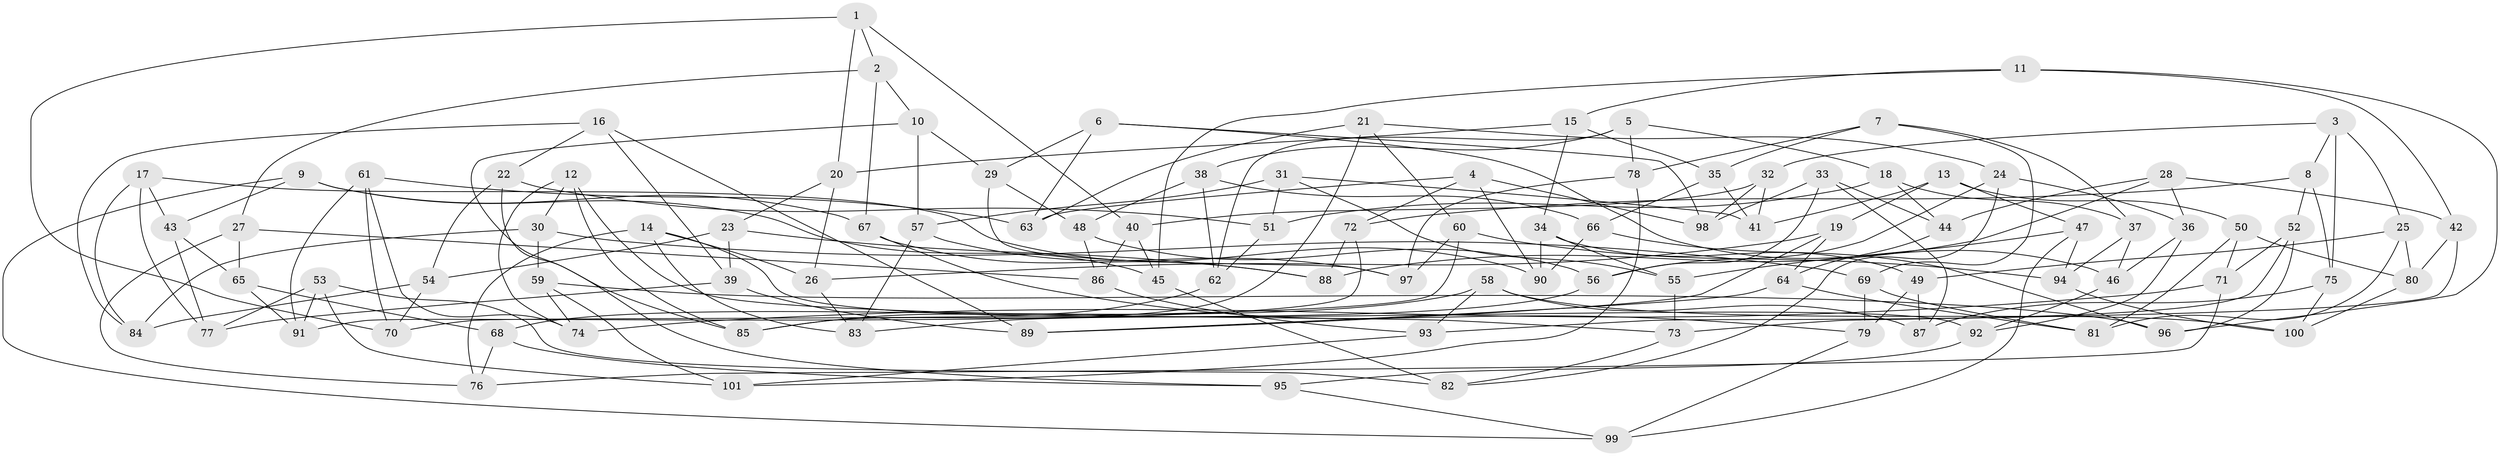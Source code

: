 // coarse degree distribution, {4: 0.8028169014084507, 6: 0.014084507042253521, 10: 0.04225352112676056, 9: 0.028169014084507043, 7: 0.014084507042253521, 11: 0.014084507042253521, 3: 0.08450704225352113}
// Generated by graph-tools (version 1.1) at 2025/54/03/04/25 22:54:00]
// undirected, 101 vertices, 202 edges
graph export_dot {
  node [color=gray90,style=filled];
  1;
  2;
  3;
  4;
  5;
  6;
  7;
  8;
  9;
  10;
  11;
  12;
  13;
  14;
  15;
  16;
  17;
  18;
  19;
  20;
  21;
  22;
  23;
  24;
  25;
  26;
  27;
  28;
  29;
  30;
  31;
  32;
  33;
  34;
  35;
  36;
  37;
  38;
  39;
  40;
  41;
  42;
  43;
  44;
  45;
  46;
  47;
  48;
  49;
  50;
  51;
  52;
  53;
  54;
  55;
  56;
  57;
  58;
  59;
  60;
  61;
  62;
  63;
  64;
  65;
  66;
  67;
  68;
  69;
  70;
  71;
  72;
  73;
  74;
  75;
  76;
  77;
  78;
  79;
  80;
  81;
  82;
  83;
  84;
  85;
  86;
  87;
  88;
  89;
  90;
  91;
  92;
  93;
  94;
  95;
  96;
  97;
  98;
  99;
  100;
  101;
  1 -- 20;
  1 -- 40;
  1 -- 70;
  1 -- 2;
  2 -- 67;
  2 -- 27;
  2 -- 10;
  3 -- 75;
  3 -- 32;
  3 -- 25;
  3 -- 8;
  4 -- 63;
  4 -- 90;
  4 -- 98;
  4 -- 72;
  5 -- 38;
  5 -- 78;
  5 -- 62;
  5 -- 18;
  6 -- 46;
  6 -- 63;
  6 -- 98;
  6 -- 29;
  7 -- 69;
  7 -- 35;
  7 -- 37;
  7 -- 78;
  8 -- 52;
  8 -- 75;
  8 -- 72;
  9 -- 43;
  9 -- 99;
  9 -- 45;
  9 -- 67;
  10 -- 85;
  10 -- 57;
  10 -- 29;
  11 -- 15;
  11 -- 45;
  11 -- 42;
  11 -- 96;
  12 -- 30;
  12 -- 85;
  12 -- 74;
  12 -- 73;
  13 -- 19;
  13 -- 50;
  13 -- 41;
  13 -- 47;
  14 -- 83;
  14 -- 76;
  14 -- 92;
  14 -- 26;
  15 -- 35;
  15 -- 20;
  15 -- 34;
  16 -- 39;
  16 -- 89;
  16 -- 84;
  16 -- 22;
  17 -- 77;
  17 -- 90;
  17 -- 84;
  17 -- 43;
  18 -- 37;
  18 -- 51;
  18 -- 44;
  19 -- 64;
  19 -- 26;
  19 -- 89;
  20 -- 26;
  20 -- 23;
  21 -- 60;
  21 -- 63;
  21 -- 85;
  21 -- 24;
  22 -- 54;
  22 -- 51;
  22 -- 95;
  23 -- 39;
  23 -- 88;
  23 -- 54;
  24 -- 56;
  24 -- 82;
  24 -- 36;
  25 -- 81;
  25 -- 80;
  25 -- 49;
  26 -- 83;
  27 -- 86;
  27 -- 65;
  27 -- 76;
  28 -- 88;
  28 -- 36;
  28 -- 42;
  28 -- 44;
  29 -- 48;
  29 -- 97;
  30 -- 69;
  30 -- 84;
  30 -- 59;
  31 -- 41;
  31 -- 57;
  31 -- 51;
  31 -- 55;
  32 -- 41;
  32 -- 40;
  32 -- 98;
  33 -- 44;
  33 -- 87;
  33 -- 98;
  33 -- 56;
  34 -- 55;
  34 -- 49;
  34 -- 90;
  35 -- 41;
  35 -- 66;
  36 -- 46;
  36 -- 92;
  37 -- 46;
  37 -- 94;
  38 -- 62;
  38 -- 66;
  38 -- 48;
  39 -- 89;
  39 -- 77;
  40 -- 86;
  40 -- 45;
  42 -- 73;
  42 -- 80;
  43 -- 65;
  43 -- 77;
  44 -- 64;
  45 -- 82;
  46 -- 92;
  47 -- 99;
  47 -- 55;
  47 -- 94;
  48 -- 56;
  48 -- 86;
  49 -- 79;
  49 -- 87;
  50 -- 81;
  50 -- 71;
  50 -- 80;
  51 -- 62;
  52 -- 93;
  52 -- 96;
  52 -- 71;
  53 -- 91;
  53 -- 101;
  53 -- 82;
  53 -- 77;
  54 -- 70;
  54 -- 84;
  55 -- 73;
  56 -- 83;
  57 -- 83;
  57 -- 97;
  58 -- 93;
  58 -- 87;
  58 -- 100;
  58 -- 68;
  59 -- 101;
  59 -- 96;
  59 -- 74;
  60 -- 97;
  60 -- 70;
  60 -- 94;
  61 -- 63;
  61 -- 74;
  61 -- 70;
  61 -- 91;
  62 -- 85;
  64 -- 81;
  64 -- 89;
  65 -- 68;
  65 -- 91;
  66 -- 96;
  66 -- 90;
  67 -- 79;
  67 -- 88;
  68 -- 76;
  68 -- 95;
  69 -- 81;
  69 -- 79;
  71 -- 74;
  71 -- 76;
  72 -- 88;
  72 -- 91;
  73 -- 82;
  75 -- 100;
  75 -- 87;
  78 -- 97;
  78 -- 101;
  79 -- 99;
  80 -- 100;
  86 -- 93;
  92 -- 95;
  93 -- 101;
  94 -- 100;
  95 -- 99;
}
